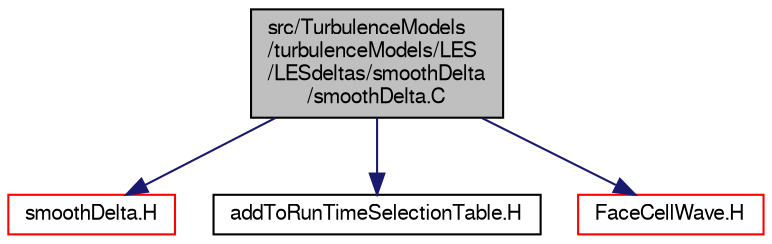 digraph "src/TurbulenceModels/turbulenceModels/LES/LESdeltas/smoothDelta/smoothDelta.C"
{
  bgcolor="transparent";
  edge [fontname="FreeSans",fontsize="10",labelfontname="FreeSans",labelfontsize="10"];
  node [fontname="FreeSans",fontsize="10",shape=record];
  Node0 [label="src/TurbulenceModels\l/turbulenceModels/LES\l/LESdeltas/smoothDelta\l/smoothDelta.C",height=0.2,width=0.4,color="black", fillcolor="grey75", style="filled", fontcolor="black"];
  Node0 -> Node1 [color="midnightblue",fontsize="10",style="solid",fontname="FreeSans"];
  Node1 [label="smoothDelta.H",height=0.2,width=0.4,color="red",URL="$a40511.html"];
  Node0 -> Node4 [color="midnightblue",fontsize="10",style="solid",fontname="FreeSans"];
  Node4 [label="addToRunTimeSelectionTable.H",height=0.2,width=0.4,color="black",URL="$a09263.html",tooltip="Macros for easy insertion into run-time selection tables. "];
  Node0 -> Node5 [color="midnightblue",fontsize="10",style="solid",fontname="FreeSans"];
  Node5 [label="FaceCellWave.H",height=0.2,width=0.4,color="red",URL="$a07163.html"];
}
